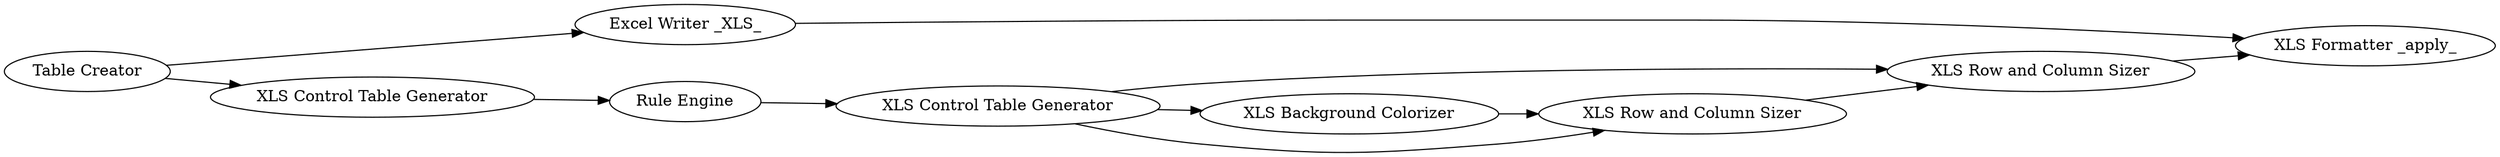 digraph {
	9 -> 7
	5 -> 8
	4 -> 5
	8 -> 9
	4 -> 8
	3 -> 4
	1 -> 6
	1 -> 2
	2 -> 3
	6 -> 7
	4 -> 9
	5 [label="XLS Background Colorizer"]
	1 [label="Table Creator"]
	7 [label="XLS Formatter _apply_"]
	9 [label="XLS Row and Column Sizer"]
	4 [label="XLS Control Table Generator"]
	8 [label="XLS Row and Column Sizer"]
	6 [label="Excel Writer _XLS_"]
	3 [label="Rule Engine"]
	2 [label="XLS Control Table Generator"]
	rankdir=LR
}
